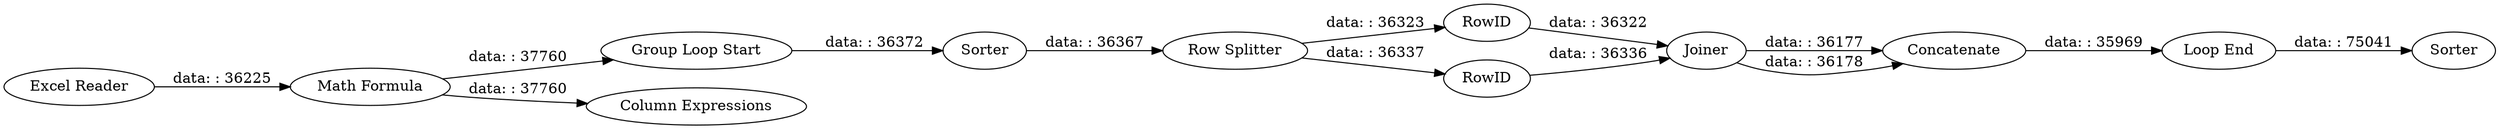 digraph {
	"1391286425863139263_2" [label="Group Loop Start"]
	"1391286425863139263_5" [label=RowID]
	"1391286425863139263_12" [label="Column Expressions"]
	"1391286425863139263_11" [label="Math Formula"]
	"1391286425863139263_6" [label=RowID]
	"1391286425863139263_13" [label=Sorter]
	"1391286425863139263_1" [label="Excel Reader"]
	"1391286425863139263_7" [label=Joiner]
	"1391286425863139263_4" [label="Row Splitter"]
	"1391286425863139263_8" [label=Concatenate]
	"1391286425863139263_3" [label="Loop End"]
	"1391286425863139263_9" [label=Sorter]
	"1391286425863139263_8" -> "1391286425863139263_3" [label="data: : 35969"]
	"1391286425863139263_7" -> "1391286425863139263_8" [label="data: : 36177"]
	"1391286425863139263_7" -> "1391286425863139263_8" [label="data: : 36178"]
	"1391286425863139263_1" -> "1391286425863139263_11" [label="data: : 36225"]
	"1391286425863139263_5" -> "1391286425863139263_7" [label="data: : 36322"]
	"1391286425863139263_6" -> "1391286425863139263_7" [label="data: : 36336"]
	"1391286425863139263_2" -> "1391286425863139263_13" [label="data: : 36372"]
	"1391286425863139263_4" -> "1391286425863139263_5" [label="data: : 36323"]
	"1391286425863139263_4" -> "1391286425863139263_6" [label="data: : 36337"]
	"1391286425863139263_3" -> "1391286425863139263_9" [label="data: : 75041"]
	"1391286425863139263_13" -> "1391286425863139263_4" [label="data: : 36367"]
	"1391286425863139263_11" -> "1391286425863139263_12" [label="data: : 37760"]
	"1391286425863139263_11" -> "1391286425863139263_2" [label="data: : 37760"]
	rankdir=LR
}
